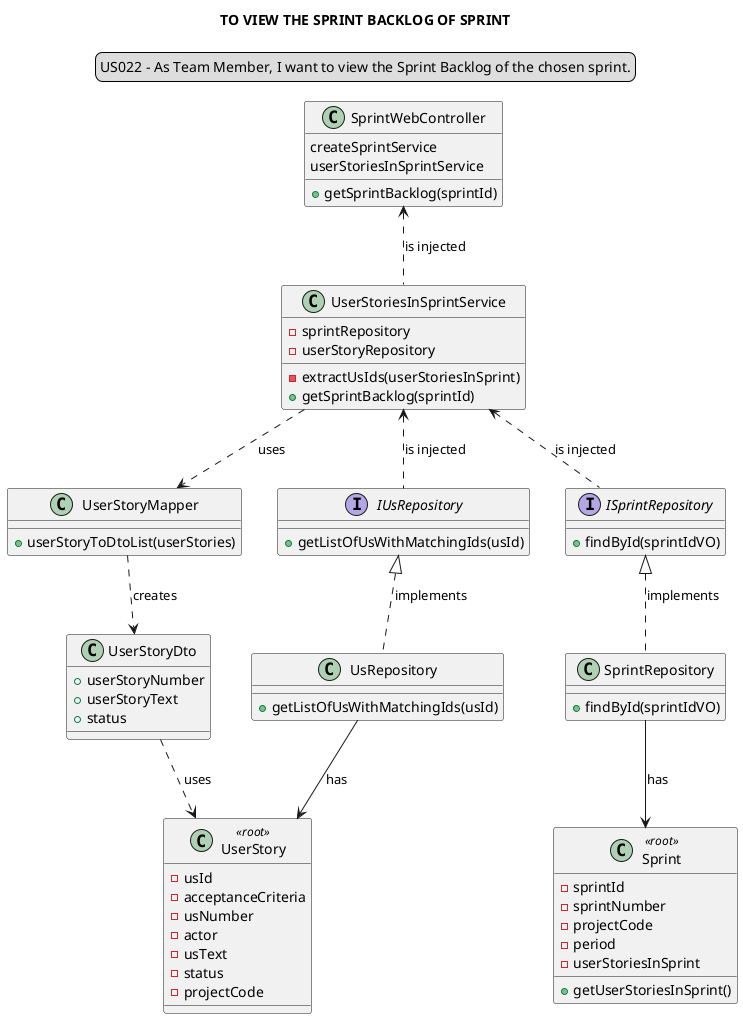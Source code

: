 @startuml

skinparam sequenceMessageAlign center
title TO VIEW THE SPRINT BACKLOG OF SPRINT
legend top
US022 - As Team Member, I want to view the Sprint Backlog of the chosen sprint.
end legend

class "SprintWebController"{
createSprintService
userStoriesInSprintService
+ getSprintBacklog(sprintId)
}

class UserStoriesInSprintService{
- sprintRepository
- userStoryRepository
- extractUsIds(userStoriesInSprint)
+ getSprintBacklog(sprintId)
}

class UserStoryMapper{
+ userStoryToDtoList(userStories)
}

class UserStoryDto {
+ userStoryNumber
+ userStoryText
+ status
}

interface ISprintRepository{
+ findById(sprintIdVO)
}

class UsRepository{
+ getListOfUsWithMatchingIds(usId)
}

interface IUsRepository{
+ getListOfUsWithMatchingIds(usId)
}

class SprintRepository{
+ findById(sprintIdVO)
}

class Sprint<<root>>{
- sprintId
- sprintNumber
- projectCode
- period
- userStoriesInSprint
+ getUserStoriesInSprint()
}

class UserStory<<root>>{
- usId
- acceptanceCriteria
- usNumber
- actor
- usText
- status
- projectCode
}

SprintWebController <.. UserStoriesInSprintService: is injected
UserStoriesInSprintService <.. ISprintRepository: is injected
UserStoriesInSprintService <.. IUsRepository: is injected
UserStoriesInSprintService ..> UserStoryMapper: uses
IUsRepository <|.. UsRepository: implements
ISprintRepository <|.. SprintRepository: implements
SprintRepository --> Sprint: has
UsRepository --> UserStory: has
UserStoryMapper ..> UserStoryDto: creates
UserStoryDto ..> UserStory: uses
@enduml